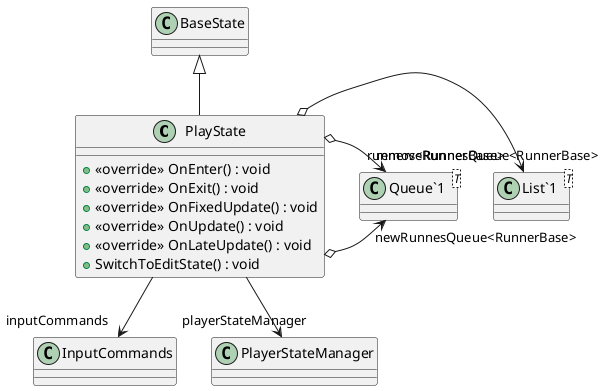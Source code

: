 @startuml
class PlayState {
    + <<override>> OnEnter() : void
    + <<override>> OnExit() : void
    + <<override>> OnFixedUpdate() : void
    + <<override>> OnUpdate() : void
    + <<override>> OnLateUpdate() : void
    + SwitchToEditState() : void
}
class "List`1"<T> {
}
class "Queue`1"<T> {
}
BaseState <|-- PlayState
PlayState o-> "runners<RunnerBase>" "List`1"
PlayState o-> "newRunnesQueue<RunnerBase>" "Queue`1"
PlayState o-> "removeRunnesQueue<RunnerBase>" "Queue`1"
PlayState --> "inputCommands" InputCommands
PlayState --> "playerStateManager" PlayerStateManager
@enduml
